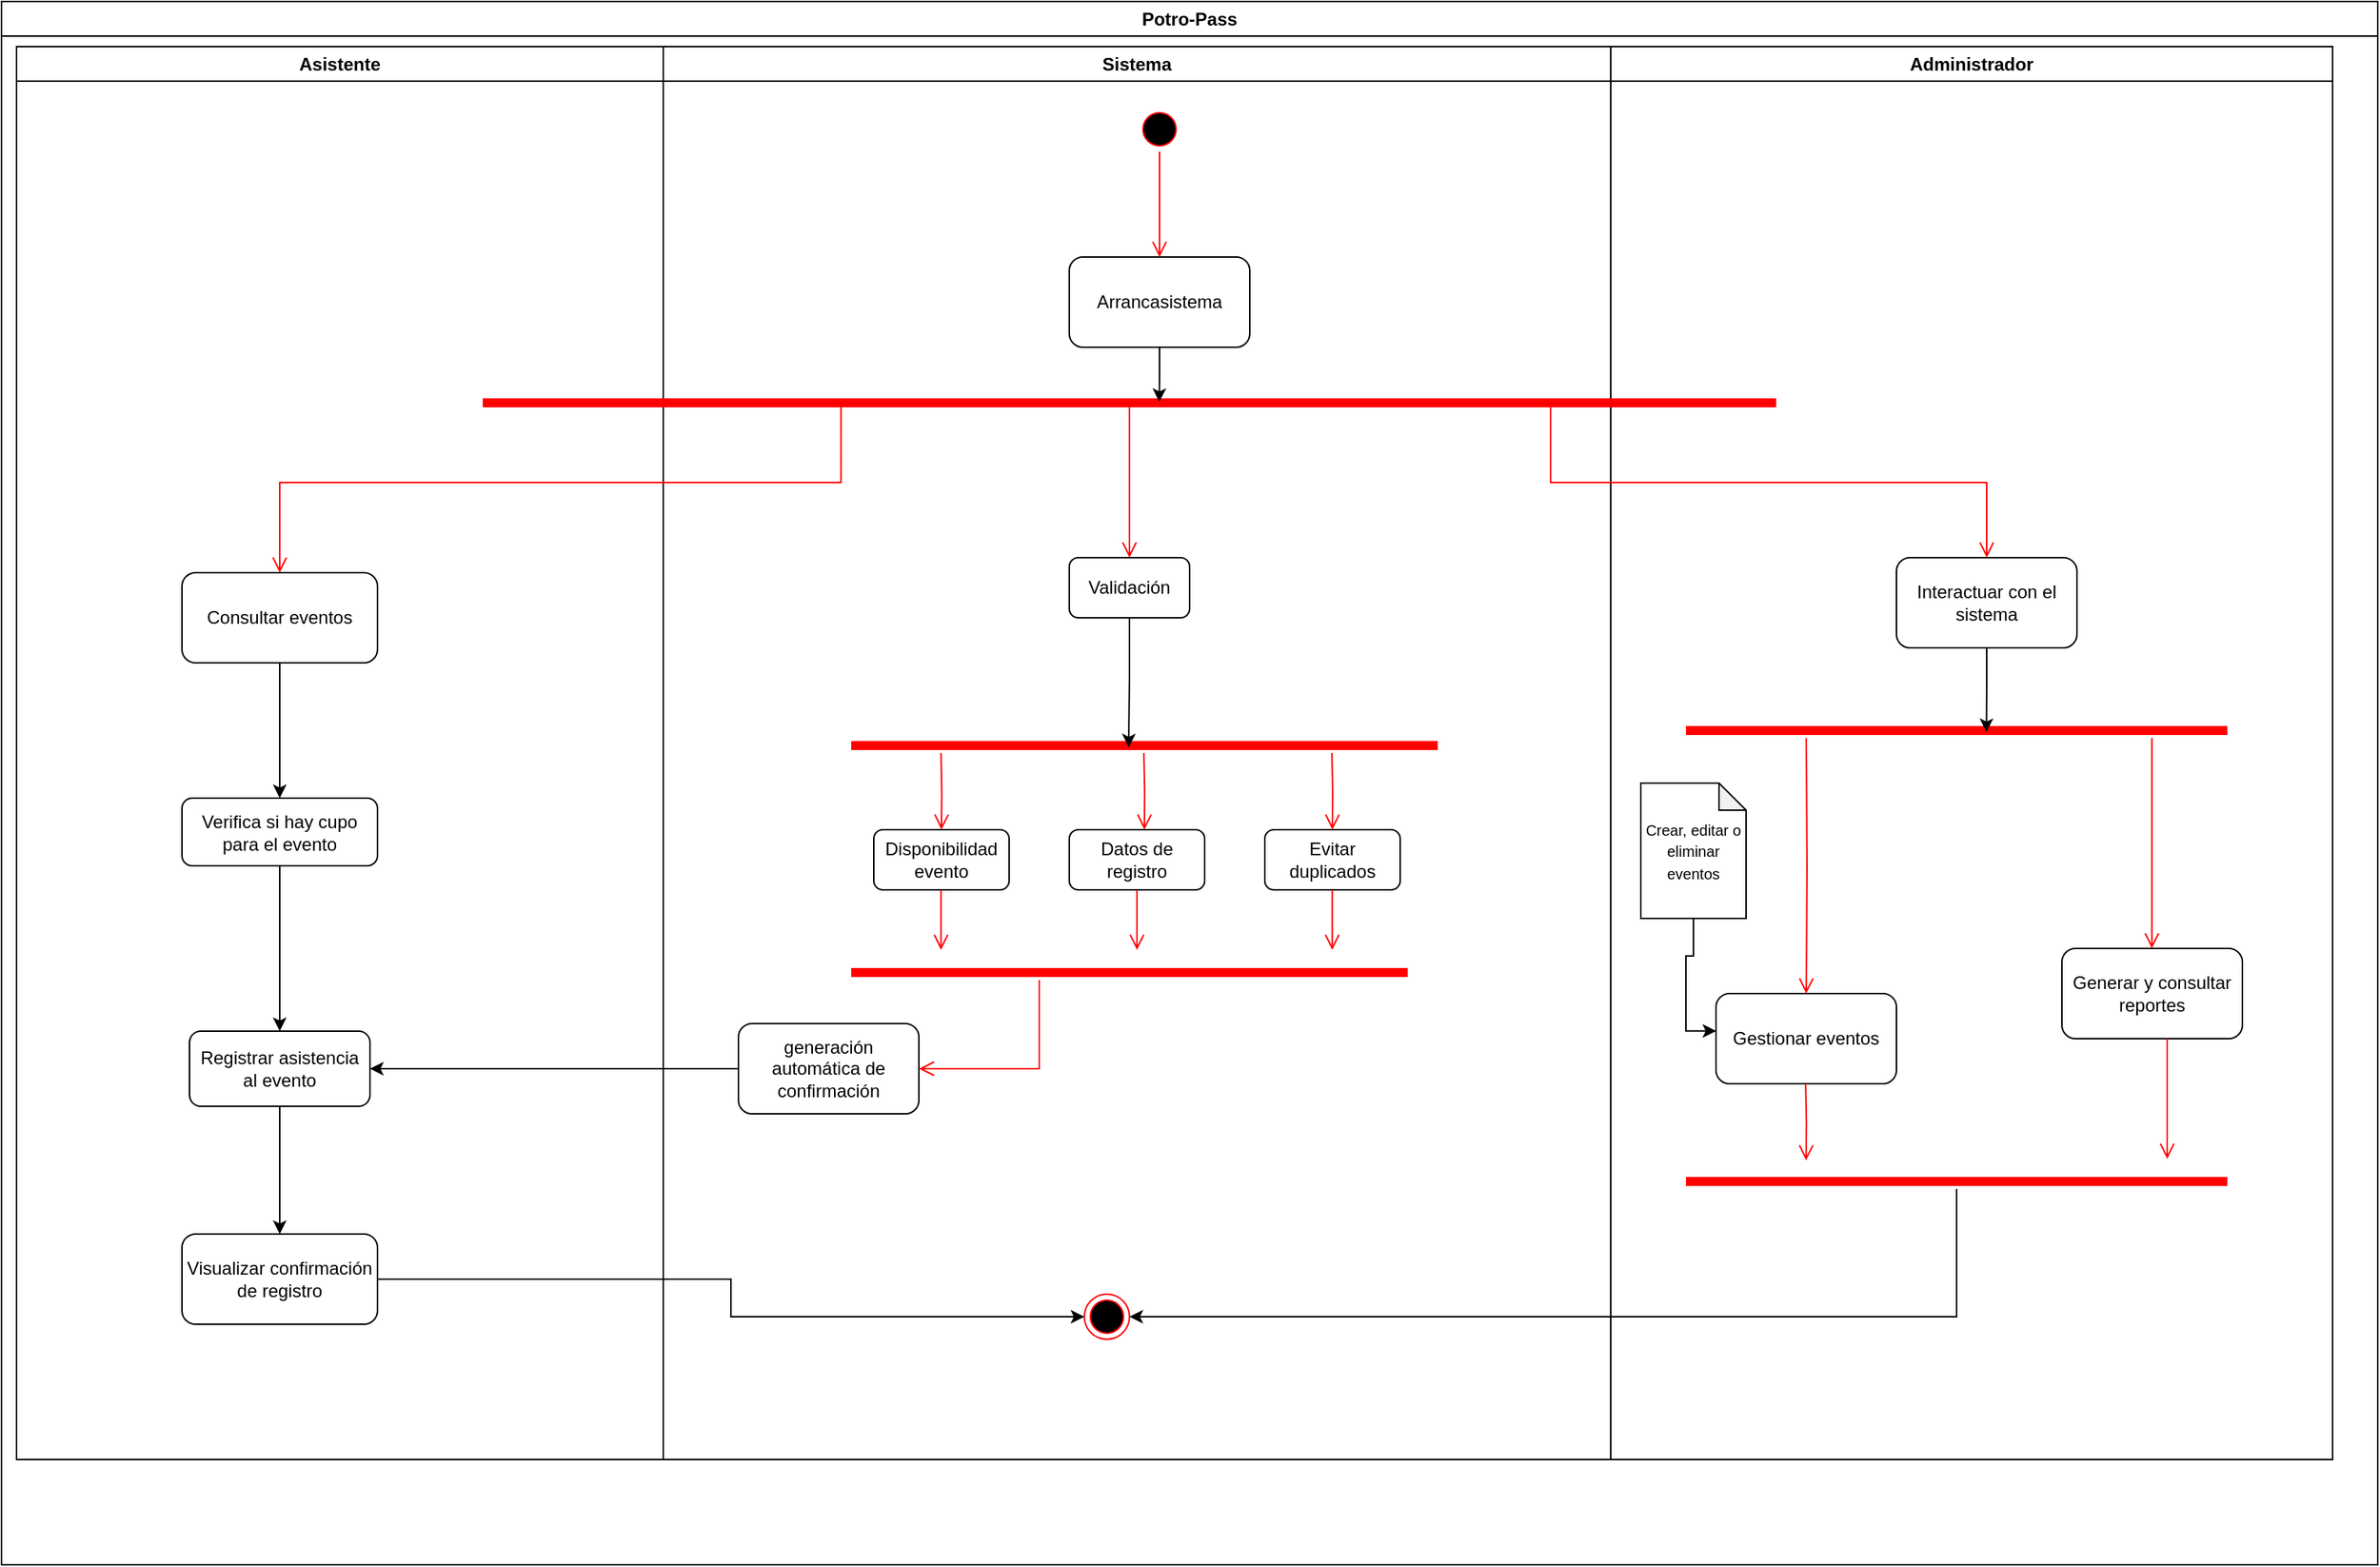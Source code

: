 <mxfile version="24.9.1">
  <diagram name="Page-1" id="e7e014a7-5840-1c2e-5031-d8a46d1fe8dd">
    <mxGraphModel dx="4037" dy="1548" grid="1" gridSize="10" guides="1" tooltips="1" connect="1" arrows="1" fold="1" page="1" pageScale="1" pageWidth="1169" pageHeight="826" background="none" math="0" shadow="0">
      <root>
        <mxCell id="0" />
        <mxCell id="1" parent="0" />
        <mxCell id="Q9W1fsMLStfwctIRidVB-1" value="Potro-Pass" style="swimlane;whiteSpace=wrap;html=1;" parent="1" vertex="1">
          <mxGeometry x="-320" y="20" width="1580" height="1040" as="geometry">
            <mxRectangle x="-320" y="20" width="100" height="30" as="alternateBounds" />
          </mxGeometry>
        </mxCell>
        <mxCell id="T4vYuUo_OKdATsCoTxh2-4" value="Asistente" style="swimlane;whiteSpace=wrap;html=1;" vertex="1" parent="Q9W1fsMLStfwctIRidVB-1">
          <mxGeometry x="10" y="30" width="430" height="940" as="geometry" />
        </mxCell>
        <mxCell id="T4vYuUo_OKdATsCoTxh2-5" style="edgeStyle=orthogonalEdgeStyle;rounded=0;orthogonalLoop=1;jettySize=auto;html=1;entryX=0.5;entryY=0;entryDx=0;entryDy=0;" edge="1" parent="T4vYuUo_OKdATsCoTxh2-4" source="T4vYuUo_OKdATsCoTxh2-6" target="T4vYuUo_OKdATsCoTxh2-8">
          <mxGeometry relative="1" as="geometry" />
        </mxCell>
        <mxCell id="T4vYuUo_OKdATsCoTxh2-6" value="Consultar eventos" style="rounded=1;whiteSpace=wrap;html=1;" vertex="1" parent="T4vYuUo_OKdATsCoTxh2-4">
          <mxGeometry x="110" y="350" width="130" height="60" as="geometry" />
        </mxCell>
        <mxCell id="T4vYuUo_OKdATsCoTxh2-7" style="edgeStyle=orthogonalEdgeStyle;rounded=0;orthogonalLoop=1;jettySize=auto;html=1;entryX=0.5;entryY=0;entryDx=0;entryDy=0;" edge="1" parent="T4vYuUo_OKdATsCoTxh2-4" source="T4vYuUo_OKdATsCoTxh2-8" target="T4vYuUo_OKdATsCoTxh2-10">
          <mxGeometry relative="1" as="geometry" />
        </mxCell>
        <mxCell id="T4vYuUo_OKdATsCoTxh2-8" value="Verifica si hay cupo para el evento" style="rounded=1;whiteSpace=wrap;html=1;" vertex="1" parent="T4vYuUo_OKdATsCoTxh2-4">
          <mxGeometry x="110" y="500" width="130" height="45" as="geometry" />
        </mxCell>
        <mxCell id="T4vYuUo_OKdATsCoTxh2-9" style="edgeStyle=orthogonalEdgeStyle;rounded=0;orthogonalLoop=1;jettySize=auto;html=1;entryX=0.5;entryY=0;entryDx=0;entryDy=0;" edge="1" parent="T4vYuUo_OKdATsCoTxh2-4" source="T4vYuUo_OKdATsCoTxh2-10" target="T4vYuUo_OKdATsCoTxh2-11">
          <mxGeometry relative="1" as="geometry" />
        </mxCell>
        <mxCell id="T4vYuUo_OKdATsCoTxh2-10" value="Registrar asistencia al evento" style="rounded=1;whiteSpace=wrap;html=1;" vertex="1" parent="T4vYuUo_OKdATsCoTxh2-4">
          <mxGeometry x="115" y="655" width="120" height="50" as="geometry" />
        </mxCell>
        <mxCell id="T4vYuUo_OKdATsCoTxh2-11" value="Visualizar confirmación de registro" style="rounded=1;whiteSpace=wrap;html=1;" vertex="1" parent="T4vYuUo_OKdATsCoTxh2-4">
          <mxGeometry x="110" y="790" width="130" height="60" as="geometry" />
        </mxCell>
        <mxCell id="T4vYuUo_OKdATsCoTxh2-12" value="Administrador" style="swimlane;whiteSpace=wrap;html=1;" vertex="1" parent="Q9W1fsMLStfwctIRidVB-1">
          <mxGeometry x="1070" y="30" width="480" height="940" as="geometry" />
        </mxCell>
        <mxCell id="T4vYuUo_OKdATsCoTxh2-13" value="Gestionar eventos" style="rounded=1;whiteSpace=wrap;html=1;" vertex="1" parent="T4vYuUo_OKdATsCoTxh2-12">
          <mxGeometry x="70" y="630" width="120" height="60" as="geometry" />
        </mxCell>
        <mxCell id="T4vYuUo_OKdATsCoTxh2-14" value="Generar y consultar reportes" style="rounded=1;whiteSpace=wrap;html=1;" vertex="1" parent="T4vYuUo_OKdATsCoTxh2-12">
          <mxGeometry x="300" y="600" width="120" height="60" as="geometry" />
        </mxCell>
        <mxCell id="T4vYuUo_OKdATsCoTxh2-15" value="Interactuar con el sistema" style="rounded=1;whiteSpace=wrap;html=1;" vertex="1" parent="T4vYuUo_OKdATsCoTxh2-12">
          <mxGeometry x="190" y="340" width="120" height="60" as="geometry" />
        </mxCell>
        <mxCell id="T4vYuUo_OKdATsCoTxh2-59" value="" style="shape=line;html=1;strokeWidth=6;strokeColor=#ff0000;" vertex="1" parent="T4vYuUo_OKdATsCoTxh2-12">
          <mxGeometry x="50" y="450" width="360" height="10" as="geometry" />
        </mxCell>
        <mxCell id="T4vYuUo_OKdATsCoTxh2-60" value="" style="edgeStyle=orthogonalEdgeStyle;html=1;verticalAlign=bottom;endArrow=open;endSize=8;strokeColor=#ff0000;rounded=0;exitX=0.222;exitY=1;exitDx=0;exitDy=0;exitPerimeter=0;" edge="1" parent="T4vYuUo_OKdATsCoTxh2-12" target="T4vYuUo_OKdATsCoTxh2-13">
          <mxGeometry relative="1" as="geometry">
            <mxPoint x="130.08" y="550" as="targetPoint" />
            <mxPoint x="130.0" y="460" as="sourcePoint" />
          </mxGeometry>
        </mxCell>
        <mxCell id="T4vYuUo_OKdATsCoTxh2-63" style="edgeStyle=orthogonalEdgeStyle;rounded=0;orthogonalLoop=1;jettySize=auto;html=1;entryX=0.555;entryY=0.605;entryDx=0;entryDy=0;entryPerimeter=0;" edge="1" parent="T4vYuUo_OKdATsCoTxh2-12" source="T4vYuUo_OKdATsCoTxh2-15" target="T4vYuUo_OKdATsCoTxh2-59">
          <mxGeometry relative="1" as="geometry" />
        </mxCell>
        <mxCell id="T4vYuUo_OKdATsCoTxh2-79" value="" style="edgeStyle=orthogonalEdgeStyle;html=1;verticalAlign=bottom;endArrow=open;endSize=8;strokeColor=#ff0000;rounded=0;" edge="1" parent="T4vYuUo_OKdATsCoTxh2-12">
          <mxGeometry relative="1" as="geometry">
            <mxPoint x="359.83" y="600" as="targetPoint" />
            <mxPoint x="359.83" y="460" as="sourcePoint" />
          </mxGeometry>
        </mxCell>
        <mxCell id="T4vYuUo_OKdATsCoTxh2-33" value="&lt;font style=&quot;font-size: 10px;&quot;&gt;Crear, editar o eliminar eventos&lt;/font&gt;" style="shape=note;whiteSpace=wrap;html=1;backgroundOutline=1;darkOpacity=0.05;size=18;" vertex="1" parent="T4vYuUo_OKdATsCoTxh2-12">
          <mxGeometry x="20" y="490" width="70" height="90" as="geometry" />
        </mxCell>
        <mxCell id="T4vYuUo_OKdATsCoTxh2-80" style="edgeStyle=orthogonalEdgeStyle;rounded=0;orthogonalLoop=1;jettySize=auto;html=1;entryX=0.001;entryY=0.415;entryDx=0;entryDy=0;entryPerimeter=0;" edge="1" parent="T4vYuUo_OKdATsCoTxh2-12" source="T4vYuUo_OKdATsCoTxh2-33" target="T4vYuUo_OKdATsCoTxh2-13">
          <mxGeometry relative="1" as="geometry" />
        </mxCell>
        <mxCell id="T4vYuUo_OKdATsCoTxh2-83" value="" style="shape=line;html=1;strokeWidth=6;strokeColor=#ff0000;" vertex="1" parent="T4vYuUo_OKdATsCoTxh2-12">
          <mxGeometry x="50" y="750" width="360" height="10" as="geometry" />
        </mxCell>
        <mxCell id="T4vYuUo_OKdATsCoTxh2-85" value="" style="edgeStyle=orthogonalEdgeStyle;html=1;verticalAlign=bottom;endArrow=open;endSize=8;strokeColor=#ff0000;rounded=0;entryX=0.5;entryY=0;entryDx=0;entryDy=0;" edge="1" parent="T4vYuUo_OKdATsCoTxh2-12">
          <mxGeometry relative="1" as="geometry">
            <mxPoint x="129.9" y="741" as="targetPoint" />
            <mxPoint x="129.6" y="690" as="sourcePoint" />
          </mxGeometry>
        </mxCell>
        <mxCell id="T4vYuUo_OKdATsCoTxh2-86" value="" style="edgeStyle=orthogonalEdgeStyle;html=1;verticalAlign=bottom;endArrow=open;endSize=8;strokeColor=#ff0000;rounded=0;" edge="1" parent="T4vYuUo_OKdATsCoTxh2-12">
          <mxGeometry relative="1" as="geometry">
            <mxPoint x="370" y="740" as="targetPoint" />
            <mxPoint x="370" y="660" as="sourcePoint" />
          </mxGeometry>
        </mxCell>
        <mxCell id="T4vYuUo_OKdATsCoTxh2-16" value="Sistema" style="swimlane;whiteSpace=wrap;html=1;" vertex="1" parent="Q9W1fsMLStfwctIRidVB-1">
          <mxGeometry x="440" y="30" width="630" height="940" as="geometry" />
        </mxCell>
        <mxCell id="T4vYuUo_OKdATsCoTxh2-17" value="Validación" style="rounded=1;whiteSpace=wrap;html=1;" vertex="1" parent="T4vYuUo_OKdATsCoTxh2-16">
          <mxGeometry x="270" y="340" width="80" height="40" as="geometry" />
        </mxCell>
        <mxCell id="T4vYuUo_OKdATsCoTxh2-18" value="generación automática de confirmación" style="rounded=1;whiteSpace=wrap;html=1;" vertex="1" parent="T4vYuUo_OKdATsCoTxh2-16">
          <mxGeometry x="50" y="650" width="120" height="60" as="geometry" />
        </mxCell>
        <mxCell id="T4vYuUo_OKdATsCoTxh2-19" value="Arrancasistema" style="rounded=1;whiteSpace=wrap;html=1;" vertex="1" parent="T4vYuUo_OKdATsCoTxh2-16">
          <mxGeometry x="270" y="140" width="120" height="60" as="geometry" />
        </mxCell>
        <mxCell id="T4vYuUo_OKdATsCoTxh2-20" value="Disponibilidad evento" style="rounded=1;whiteSpace=wrap;html=1;" vertex="1" parent="T4vYuUo_OKdATsCoTxh2-16">
          <mxGeometry x="140" y="521" width="90" height="40" as="geometry" />
        </mxCell>
        <mxCell id="T4vYuUo_OKdATsCoTxh2-21" value="Datos de registro" style="rounded=1;whiteSpace=wrap;html=1;" vertex="1" parent="T4vYuUo_OKdATsCoTxh2-16">
          <mxGeometry x="270" y="521" width="90" height="40" as="geometry" />
        </mxCell>
        <mxCell id="T4vYuUo_OKdATsCoTxh2-22" value="" style="shape=line;html=1;strokeWidth=6;strokeColor=#ff0000;" vertex="1" parent="T4vYuUo_OKdATsCoTxh2-16">
          <mxGeometry x="125" y="460" width="390" height="10" as="geometry" />
        </mxCell>
        <mxCell id="T4vYuUo_OKdATsCoTxh2-25" value="" style="shape=line;html=1;strokeWidth=6;strokeColor=#ff0000;" vertex="1" parent="T4vYuUo_OKdATsCoTxh2-16">
          <mxGeometry x="125" y="611" width="370" height="10" as="geometry" />
        </mxCell>
        <mxCell id="T4vYuUo_OKdATsCoTxh2-26" value="" style="edgeStyle=orthogonalEdgeStyle;html=1;verticalAlign=bottom;endArrow=open;endSize=8;strokeColor=#ff0000;rounded=0;entryX=1;entryY=0.5;entryDx=0;entryDy=0;" edge="1" parent="T4vYuUo_OKdATsCoTxh2-16" source="T4vYuUo_OKdATsCoTxh2-25" target="T4vYuUo_OKdATsCoTxh2-18">
          <mxGeometry relative="1" as="geometry">
            <mxPoint x="300" y="640" as="targetPoint" />
            <Array as="points">
              <mxPoint x="250" y="680" />
            </Array>
          </mxGeometry>
        </mxCell>
        <mxCell id="T4vYuUo_OKdATsCoTxh2-35" value="" style="shape=line;html=1;strokeWidth=6;strokeColor=#ff0000;" vertex="1" parent="T4vYuUo_OKdATsCoTxh2-16">
          <mxGeometry x="-120" y="232" width="860" height="10" as="geometry" />
        </mxCell>
        <mxCell id="T4vYuUo_OKdATsCoTxh2-54" value="" style="ellipse;html=1;shape=startState;fillColor=#000000;strokeColor=#ff0000;" vertex="1" parent="T4vYuUo_OKdATsCoTxh2-16">
          <mxGeometry x="315" y="40" width="30" height="30" as="geometry" />
        </mxCell>
        <mxCell id="T4vYuUo_OKdATsCoTxh2-55" value="" style="edgeStyle=orthogonalEdgeStyle;html=1;verticalAlign=bottom;endArrow=open;endSize=8;strokeColor=#ff0000;rounded=0;entryX=0.5;entryY=0;entryDx=0;entryDy=0;" edge="1" source="T4vYuUo_OKdATsCoTxh2-54" parent="T4vYuUo_OKdATsCoTxh2-16" target="T4vYuUo_OKdATsCoTxh2-19">
          <mxGeometry relative="1" as="geometry">
            <mxPoint x="330" y="130" as="targetPoint" />
          </mxGeometry>
        </mxCell>
        <mxCell id="T4vYuUo_OKdATsCoTxh2-57" style="edgeStyle=orthogonalEdgeStyle;rounded=0;orthogonalLoop=1;jettySize=auto;html=1;entryX=0.523;entryY=0.438;entryDx=0;entryDy=0;entryPerimeter=0;" edge="1" parent="T4vYuUo_OKdATsCoTxh2-16" source="T4vYuUo_OKdATsCoTxh2-19" target="T4vYuUo_OKdATsCoTxh2-35">
          <mxGeometry relative="1" as="geometry" />
        </mxCell>
        <mxCell id="T4vYuUo_OKdATsCoTxh2-42" value="" style="edgeStyle=orthogonalEdgeStyle;html=1;verticalAlign=bottom;endArrow=open;endSize=8;strokeColor=#ff0000;rounded=0;exitX=0.5;exitY=0.538;exitDx=0;exitDy=0;exitPerimeter=0;" edge="1" source="T4vYuUo_OKdATsCoTxh2-35" parent="T4vYuUo_OKdATsCoTxh2-16" target="T4vYuUo_OKdATsCoTxh2-17">
          <mxGeometry relative="1" as="geometry">
            <mxPoint x="313" y="400" as="targetPoint" />
            <mxPoint x="310" y="251" as="sourcePoint" />
          </mxGeometry>
        </mxCell>
        <mxCell id="T4vYuUo_OKdATsCoTxh2-67" value="Evitar duplicados" style="rounded=1;whiteSpace=wrap;html=1;" vertex="1" parent="T4vYuUo_OKdATsCoTxh2-16">
          <mxGeometry x="400" y="521" width="90" height="40" as="geometry" />
        </mxCell>
        <mxCell id="T4vYuUo_OKdATsCoTxh2-69" style="edgeStyle=orthogonalEdgeStyle;rounded=0;orthogonalLoop=1;jettySize=auto;html=1;entryX=0.473;entryY=0.621;entryDx=0;entryDy=0;entryPerimeter=0;" edge="1" parent="T4vYuUo_OKdATsCoTxh2-16" source="T4vYuUo_OKdATsCoTxh2-17" target="T4vYuUo_OKdATsCoTxh2-22">
          <mxGeometry relative="1" as="geometry" />
        </mxCell>
        <mxCell id="T4vYuUo_OKdATsCoTxh2-71" value="" style="edgeStyle=orthogonalEdgeStyle;html=1;verticalAlign=bottom;endArrow=open;endSize=8;strokeColor=#ff0000;rounded=0;entryX=0.5;entryY=0;entryDx=0;entryDy=0;" edge="1" parent="T4vYuUo_OKdATsCoTxh2-16" target="T4vYuUo_OKdATsCoTxh2-20">
          <mxGeometry relative="1" as="geometry">
            <mxPoint x="185" y="510" as="targetPoint" />
            <mxPoint x="184.7" y="470" as="sourcePoint" />
          </mxGeometry>
        </mxCell>
        <mxCell id="T4vYuUo_OKdATsCoTxh2-74" value="" style="edgeStyle=orthogonalEdgeStyle;html=1;verticalAlign=bottom;endArrow=open;endSize=8;strokeColor=#ff0000;rounded=0;" edge="1" parent="T4vYuUo_OKdATsCoTxh2-16">
          <mxGeometry relative="1" as="geometry">
            <mxPoint x="184.7" y="601" as="targetPoint" />
            <mxPoint x="184.7" y="561" as="sourcePoint" />
          </mxGeometry>
        </mxCell>
        <mxCell id="T4vYuUo_OKdATsCoTxh2-75" value="" style="edgeStyle=orthogonalEdgeStyle;html=1;verticalAlign=bottom;endArrow=open;endSize=8;strokeColor=#ff0000;rounded=0;" edge="1" parent="T4vYuUo_OKdATsCoTxh2-16">
          <mxGeometry relative="1" as="geometry">
            <mxPoint x="444.82" y="601" as="targetPoint" />
            <mxPoint x="444.82" y="561" as="sourcePoint" />
          </mxGeometry>
        </mxCell>
        <mxCell id="T4vYuUo_OKdATsCoTxh2-76" value="" style="edgeStyle=orthogonalEdgeStyle;html=1;verticalAlign=bottom;endArrow=open;endSize=8;strokeColor=#ff0000;rounded=0;" edge="1" parent="T4vYuUo_OKdATsCoTxh2-16">
          <mxGeometry relative="1" as="geometry">
            <mxPoint x="315" y="601" as="targetPoint" />
            <mxPoint x="315" y="561" as="sourcePoint" />
          </mxGeometry>
        </mxCell>
        <mxCell id="T4vYuUo_OKdATsCoTxh2-77" value="" style="edgeStyle=orthogonalEdgeStyle;html=1;verticalAlign=bottom;endArrow=open;endSize=8;strokeColor=#ff0000;rounded=0;entryX=0.5;entryY=0;entryDx=0;entryDy=0;" edge="1" parent="T4vYuUo_OKdATsCoTxh2-16">
          <mxGeometry relative="1" as="geometry">
            <mxPoint x="319.9" y="521" as="targetPoint" />
            <mxPoint x="319.6" y="470" as="sourcePoint" />
          </mxGeometry>
        </mxCell>
        <mxCell id="T4vYuUo_OKdATsCoTxh2-78" value="" style="edgeStyle=orthogonalEdgeStyle;html=1;verticalAlign=bottom;endArrow=open;endSize=8;strokeColor=#ff0000;rounded=0;entryX=0.5;entryY=0;entryDx=0;entryDy=0;" edge="1" parent="T4vYuUo_OKdATsCoTxh2-16">
          <mxGeometry relative="1" as="geometry">
            <mxPoint x="444.9" y="521" as="targetPoint" />
            <mxPoint x="444.6" y="470" as="sourcePoint" />
          </mxGeometry>
        </mxCell>
        <mxCell id="T4vYuUo_OKdATsCoTxh2-81" value="" style="ellipse;html=1;shape=endState;fillColor=#000000;strokeColor=#ff0000;" vertex="1" parent="T4vYuUo_OKdATsCoTxh2-16">
          <mxGeometry x="280" y="830" width="30" height="30" as="geometry" />
        </mxCell>
        <mxCell id="T4vYuUo_OKdATsCoTxh2-32" style="edgeStyle=orthogonalEdgeStyle;rounded=0;orthogonalLoop=1;jettySize=auto;html=1;" edge="1" parent="Q9W1fsMLStfwctIRidVB-1" source="T4vYuUo_OKdATsCoTxh2-18" target="T4vYuUo_OKdATsCoTxh2-10">
          <mxGeometry relative="1" as="geometry" />
        </mxCell>
        <mxCell id="T4vYuUo_OKdATsCoTxh2-36" value="" style="edgeStyle=orthogonalEdgeStyle;html=1;verticalAlign=bottom;endArrow=open;endSize=8;strokeColor=#ff0000;rounded=0;exitX=0.277;exitY=0.5;exitDx=0;exitDy=0;exitPerimeter=0;" edge="1" source="T4vYuUo_OKdATsCoTxh2-35" parent="Q9W1fsMLStfwctIRidVB-1" target="T4vYuUo_OKdATsCoTxh2-6">
          <mxGeometry relative="1" as="geometry">
            <mxPoint x="250" y="290" as="targetPoint" />
            <Array as="points">
              <mxPoint x="558" y="320" />
              <mxPoint x="185" y="320" />
            </Array>
          </mxGeometry>
        </mxCell>
        <mxCell id="T4vYuUo_OKdATsCoTxh2-51" value="" style="edgeStyle=orthogonalEdgeStyle;html=1;verticalAlign=bottom;endArrow=open;endSize=8;strokeColor=#ff0000;rounded=0;exitX=0.824;exitY=0.3;exitDx=0;exitDy=0;exitPerimeter=0;" edge="1" parent="Q9W1fsMLStfwctIRidVB-1" source="T4vYuUo_OKdATsCoTxh2-35" target="T4vYuUo_OKdATsCoTxh2-15">
          <mxGeometry relative="1" as="geometry">
            <mxPoint x="1280.0" y="370" as="targetPoint" />
            <mxPoint x="790" y="270" as="sourcePoint" />
            <Array as="points">
              <mxPoint x="1030" y="265" />
              <mxPoint x="1030" y="320" />
              <mxPoint x="1320" y="320" />
            </Array>
          </mxGeometry>
        </mxCell>
        <mxCell id="T4vYuUo_OKdATsCoTxh2-82" style="edgeStyle=orthogonalEdgeStyle;rounded=0;orthogonalLoop=1;jettySize=auto;html=1;entryX=0;entryY=0.5;entryDx=0;entryDy=0;" edge="1" parent="Q9W1fsMLStfwctIRidVB-1" source="T4vYuUo_OKdATsCoTxh2-11" target="T4vYuUo_OKdATsCoTxh2-81">
          <mxGeometry relative="1" as="geometry" />
        </mxCell>
        <mxCell id="T4vYuUo_OKdATsCoTxh2-87" style="edgeStyle=orthogonalEdgeStyle;rounded=0;orthogonalLoop=1;jettySize=auto;html=1;entryX=1;entryY=0.5;entryDx=0;entryDy=0;" edge="1" parent="Q9W1fsMLStfwctIRidVB-1" source="T4vYuUo_OKdATsCoTxh2-83" target="T4vYuUo_OKdATsCoTxh2-81">
          <mxGeometry relative="1" as="geometry">
            <Array as="points">
              <mxPoint x="1300" y="875" />
            </Array>
          </mxGeometry>
        </mxCell>
      </root>
    </mxGraphModel>
  </diagram>
</mxfile>
